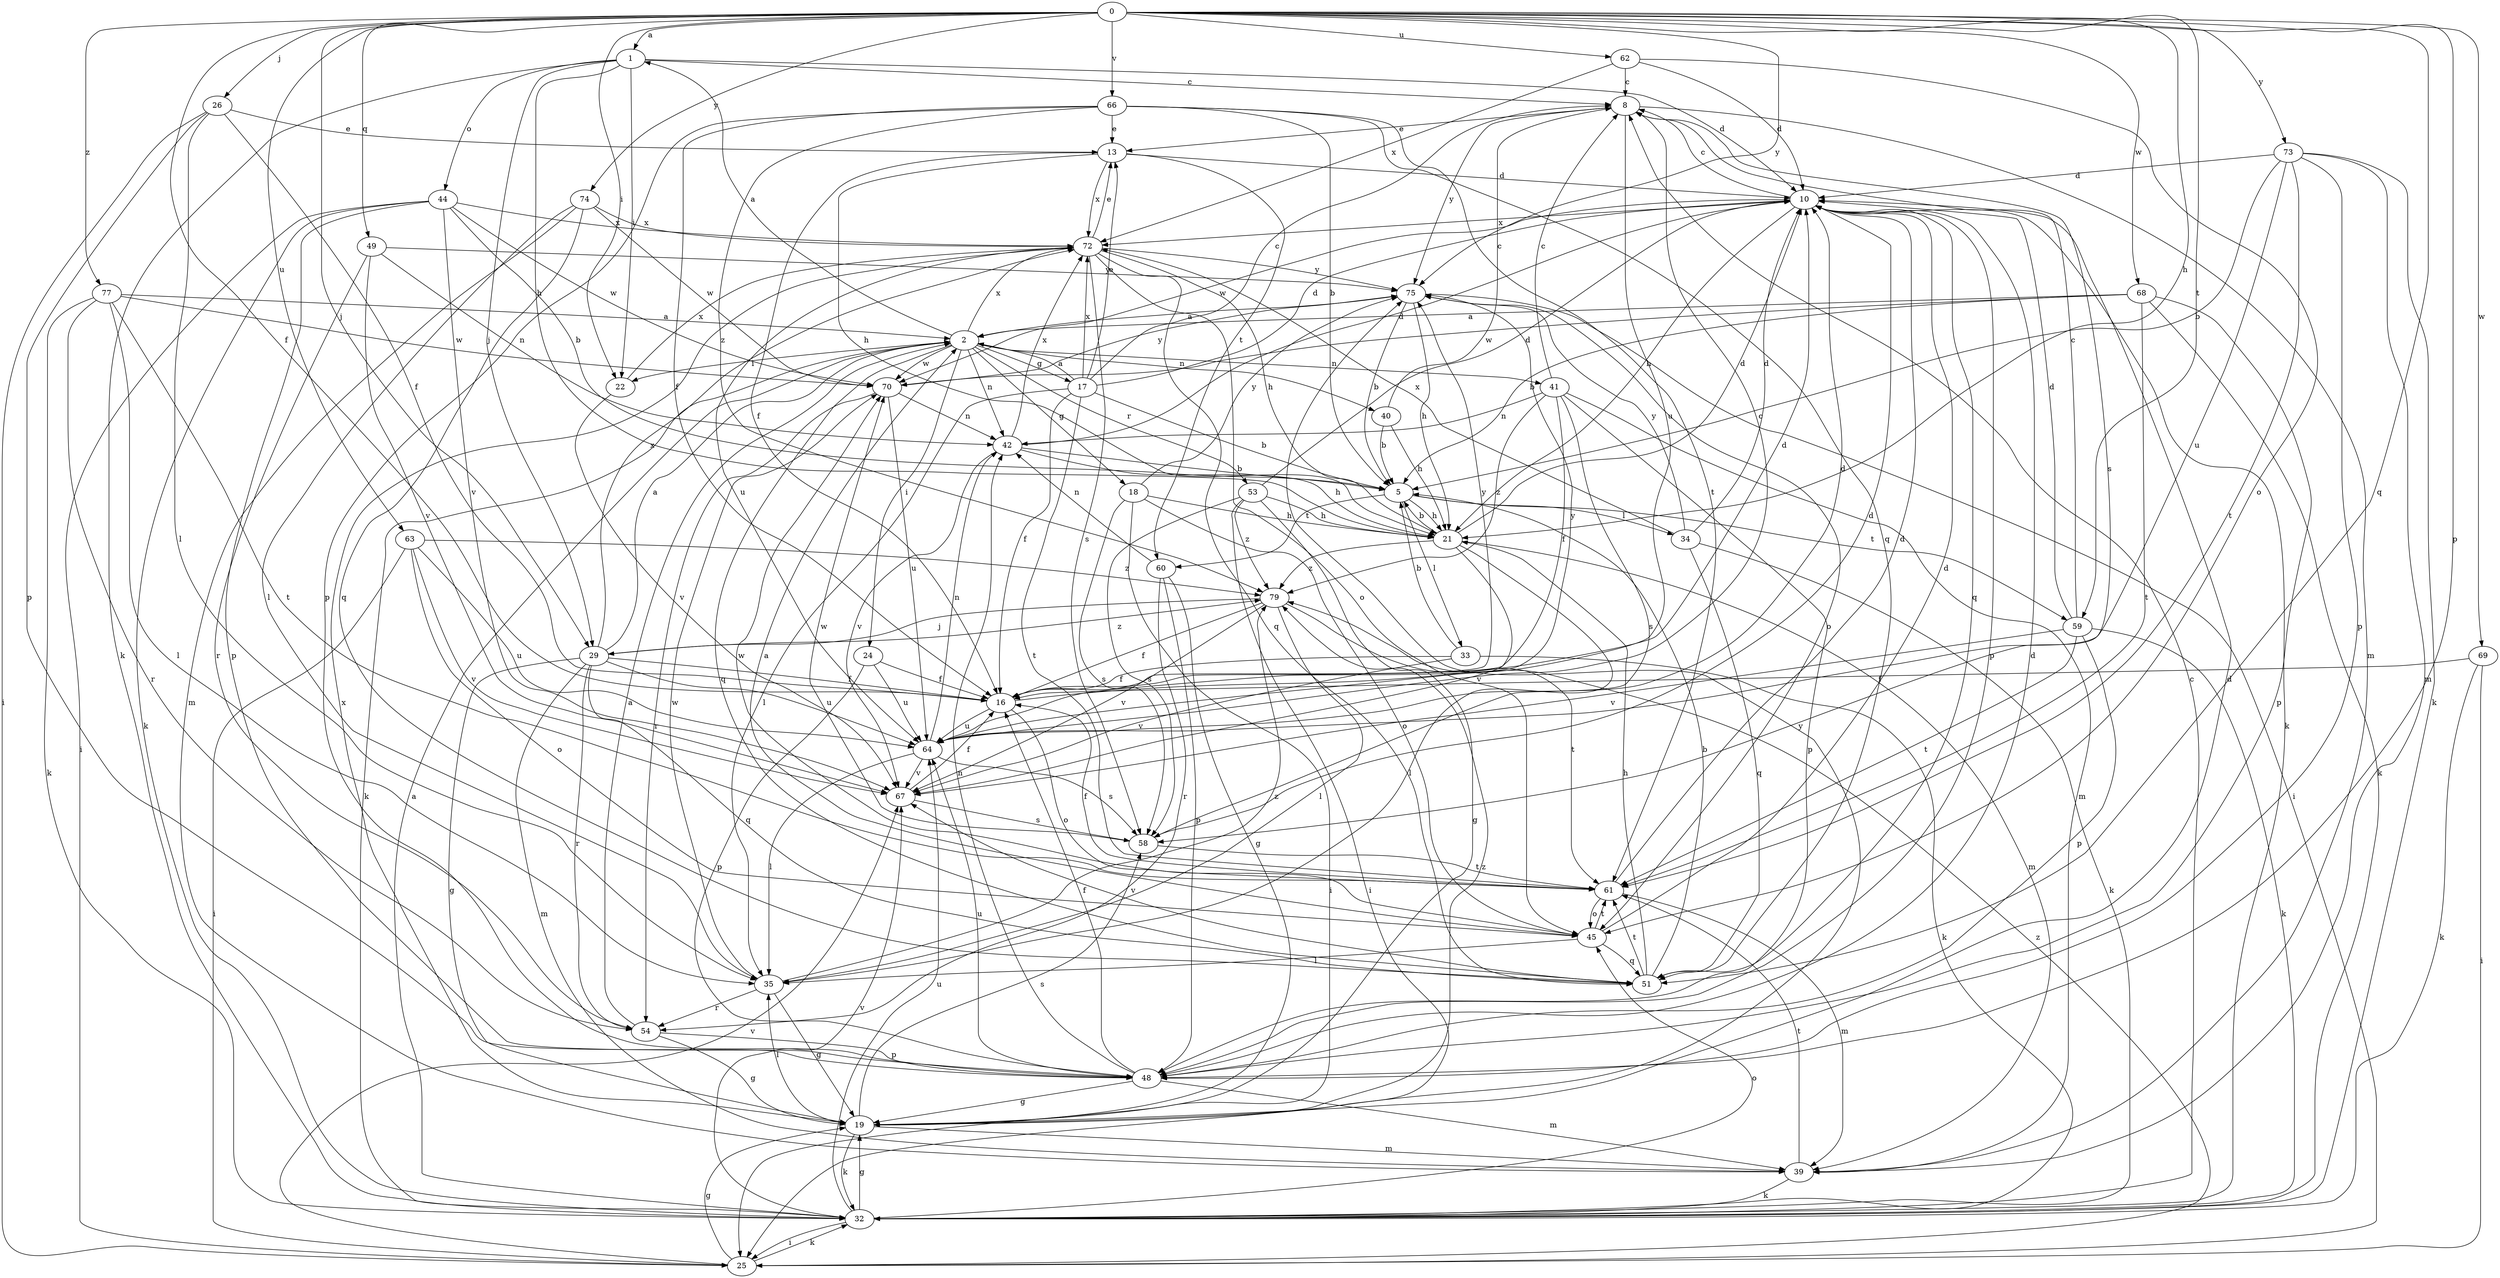 strict digraph  {
0;
1;
2;
5;
8;
10;
13;
16;
17;
18;
19;
21;
22;
24;
25;
26;
29;
32;
33;
34;
35;
39;
40;
41;
42;
44;
45;
48;
49;
51;
53;
54;
58;
59;
60;
61;
62;
63;
64;
66;
67;
68;
69;
70;
72;
73;
74;
75;
77;
79;
0 -> 1  [label=a];
0 -> 16  [label=f];
0 -> 21  [label=h];
0 -> 22  [label=i];
0 -> 26  [label=j];
0 -> 29  [label=j];
0 -> 48  [label=p];
0 -> 49  [label=q];
0 -> 51  [label=q];
0 -> 59  [label=t];
0 -> 62  [label=u];
0 -> 63  [label=u];
0 -> 66  [label=v];
0 -> 68  [label=w];
0 -> 69  [label=w];
0 -> 73  [label=y];
0 -> 74  [label=y];
0 -> 75  [label=y];
0 -> 77  [label=z];
1 -> 8  [label=c];
1 -> 10  [label=d];
1 -> 21  [label=h];
1 -> 22  [label=i];
1 -> 29  [label=j];
1 -> 32  [label=k];
1 -> 44  [label=o];
2 -> 1  [label=a];
2 -> 17  [label=g];
2 -> 18  [label=g];
2 -> 22  [label=i];
2 -> 24  [label=i];
2 -> 32  [label=k];
2 -> 40  [label=n];
2 -> 41  [label=n];
2 -> 42  [label=n];
2 -> 51  [label=q];
2 -> 53  [label=r];
2 -> 70  [label=w];
2 -> 72  [label=x];
5 -> 21  [label=h];
5 -> 33  [label=l];
5 -> 34  [label=l];
5 -> 59  [label=t];
5 -> 60  [label=t];
8 -> 13  [label=e];
8 -> 39  [label=m];
8 -> 58  [label=s];
8 -> 64  [label=u];
8 -> 75  [label=y];
10 -> 8  [label=c];
10 -> 21  [label=h];
10 -> 32  [label=k];
10 -> 48  [label=p];
10 -> 51  [label=q];
10 -> 70  [label=w];
10 -> 72  [label=x];
13 -> 10  [label=d];
13 -> 16  [label=f];
13 -> 21  [label=h];
13 -> 60  [label=t];
13 -> 72  [label=x];
16 -> 10  [label=d];
16 -> 45  [label=o];
16 -> 64  [label=u];
16 -> 75  [label=y];
17 -> 2  [label=a];
17 -> 5  [label=b];
17 -> 8  [label=c];
17 -> 10  [label=d];
17 -> 13  [label=e];
17 -> 16  [label=f];
17 -> 35  [label=l];
17 -> 61  [label=t];
17 -> 72  [label=x];
18 -> 21  [label=h];
18 -> 25  [label=i];
18 -> 45  [label=o];
18 -> 58  [label=s];
18 -> 75  [label=y];
19 -> 10  [label=d];
19 -> 32  [label=k];
19 -> 35  [label=l];
19 -> 39  [label=m];
19 -> 58  [label=s];
19 -> 72  [label=x];
19 -> 75  [label=y];
19 -> 79  [label=z];
21 -> 5  [label=b];
21 -> 10  [label=d];
21 -> 35  [label=l];
21 -> 39  [label=m];
21 -> 67  [label=v];
21 -> 79  [label=z];
22 -> 67  [label=v];
22 -> 72  [label=x];
24 -> 16  [label=f];
24 -> 48  [label=p];
24 -> 64  [label=u];
25 -> 19  [label=g];
25 -> 32  [label=k];
25 -> 67  [label=v];
25 -> 79  [label=z];
26 -> 13  [label=e];
26 -> 16  [label=f];
26 -> 25  [label=i];
26 -> 35  [label=l];
26 -> 48  [label=p];
29 -> 2  [label=a];
29 -> 16  [label=f];
29 -> 19  [label=g];
29 -> 39  [label=m];
29 -> 51  [label=q];
29 -> 54  [label=r];
29 -> 64  [label=u];
29 -> 72  [label=x];
29 -> 79  [label=z];
32 -> 2  [label=a];
32 -> 8  [label=c];
32 -> 19  [label=g];
32 -> 25  [label=i];
32 -> 45  [label=o];
32 -> 64  [label=u];
32 -> 67  [label=v];
33 -> 5  [label=b];
33 -> 16  [label=f];
33 -> 32  [label=k];
33 -> 67  [label=v];
34 -> 10  [label=d];
34 -> 32  [label=k];
34 -> 51  [label=q];
34 -> 72  [label=x];
34 -> 75  [label=y];
35 -> 19  [label=g];
35 -> 54  [label=r];
35 -> 70  [label=w];
35 -> 79  [label=z];
39 -> 32  [label=k];
39 -> 61  [label=t];
40 -> 5  [label=b];
40 -> 8  [label=c];
40 -> 21  [label=h];
41 -> 8  [label=c];
41 -> 16  [label=f];
41 -> 39  [label=m];
41 -> 42  [label=n];
41 -> 48  [label=p];
41 -> 58  [label=s];
41 -> 79  [label=z];
42 -> 5  [label=b];
42 -> 10  [label=d];
42 -> 21  [label=h];
42 -> 67  [label=v];
42 -> 72  [label=x];
44 -> 5  [label=b];
44 -> 25  [label=i];
44 -> 32  [label=k];
44 -> 48  [label=p];
44 -> 67  [label=v];
44 -> 70  [label=w];
44 -> 72  [label=x];
45 -> 2  [label=a];
45 -> 10  [label=d];
45 -> 35  [label=l];
45 -> 51  [label=q];
45 -> 61  [label=t];
48 -> 10  [label=d];
48 -> 16  [label=f];
48 -> 19  [label=g];
48 -> 39  [label=m];
48 -> 42  [label=n];
48 -> 64  [label=u];
49 -> 42  [label=n];
49 -> 54  [label=r];
49 -> 67  [label=v];
49 -> 75  [label=y];
51 -> 5  [label=b];
51 -> 21  [label=h];
51 -> 61  [label=t];
51 -> 67  [label=v];
53 -> 10  [label=d];
53 -> 19  [label=g];
53 -> 21  [label=h];
53 -> 25  [label=i];
53 -> 58  [label=s];
53 -> 79  [label=z];
54 -> 2  [label=a];
54 -> 19  [label=g];
54 -> 48  [label=p];
58 -> 10  [label=d];
58 -> 61  [label=t];
58 -> 70  [label=w];
59 -> 8  [label=c];
59 -> 10  [label=d];
59 -> 32  [label=k];
59 -> 48  [label=p];
59 -> 61  [label=t];
59 -> 67  [label=v];
60 -> 19  [label=g];
60 -> 42  [label=n];
60 -> 48  [label=p];
60 -> 54  [label=r];
61 -> 10  [label=d];
61 -> 16  [label=f];
61 -> 39  [label=m];
61 -> 45  [label=o];
61 -> 70  [label=w];
62 -> 8  [label=c];
62 -> 10  [label=d];
62 -> 45  [label=o];
62 -> 72  [label=x];
63 -> 25  [label=i];
63 -> 45  [label=o];
63 -> 64  [label=u];
63 -> 67  [label=v];
63 -> 79  [label=z];
64 -> 8  [label=c];
64 -> 10  [label=d];
64 -> 35  [label=l];
64 -> 42  [label=n];
64 -> 58  [label=s];
64 -> 67  [label=v];
64 -> 75  [label=y];
66 -> 5  [label=b];
66 -> 13  [label=e];
66 -> 16  [label=f];
66 -> 48  [label=p];
66 -> 51  [label=q];
66 -> 61  [label=t];
66 -> 79  [label=z];
67 -> 16  [label=f];
67 -> 58  [label=s];
68 -> 2  [label=a];
68 -> 5  [label=b];
68 -> 32  [label=k];
68 -> 48  [label=p];
68 -> 61  [label=t];
68 -> 70  [label=w];
69 -> 16  [label=f];
69 -> 25  [label=i];
69 -> 32  [label=k];
70 -> 42  [label=n];
70 -> 54  [label=r];
70 -> 64  [label=u];
70 -> 75  [label=y];
72 -> 13  [label=e];
72 -> 21  [label=h];
72 -> 45  [label=o];
72 -> 51  [label=q];
72 -> 58  [label=s];
72 -> 64  [label=u];
72 -> 75  [label=y];
73 -> 5  [label=b];
73 -> 10  [label=d];
73 -> 32  [label=k];
73 -> 39  [label=m];
73 -> 48  [label=p];
73 -> 61  [label=t];
73 -> 64  [label=u];
74 -> 35  [label=l];
74 -> 39  [label=m];
74 -> 51  [label=q];
74 -> 70  [label=w];
74 -> 72  [label=x];
75 -> 2  [label=a];
75 -> 5  [label=b];
75 -> 21  [label=h];
75 -> 25  [label=i];
75 -> 45  [label=o];
77 -> 2  [label=a];
77 -> 32  [label=k];
77 -> 35  [label=l];
77 -> 54  [label=r];
77 -> 61  [label=t];
77 -> 70  [label=w];
79 -> 16  [label=f];
79 -> 29  [label=j];
79 -> 35  [label=l];
79 -> 61  [label=t];
79 -> 67  [label=v];
}
